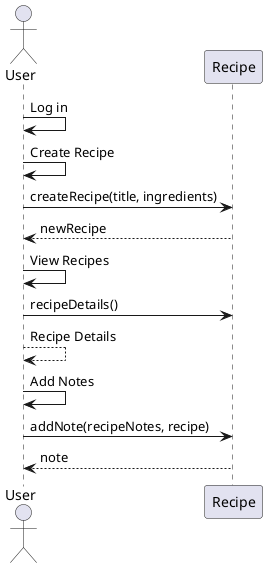 @startuml
actor User

User -> User: Log in
User -> User: Create Recipe
User -> Recipe: createRecipe(title, ingredients)
Recipe --> User: newRecipe
User -> User: View Recipes
User -> Recipe: recipeDetails()
User --> User: Recipe Details
User -> User: Add Notes
User -> Recipe: addNote(recipeNotes, recipe)
Recipe --> User: note
@enduml
